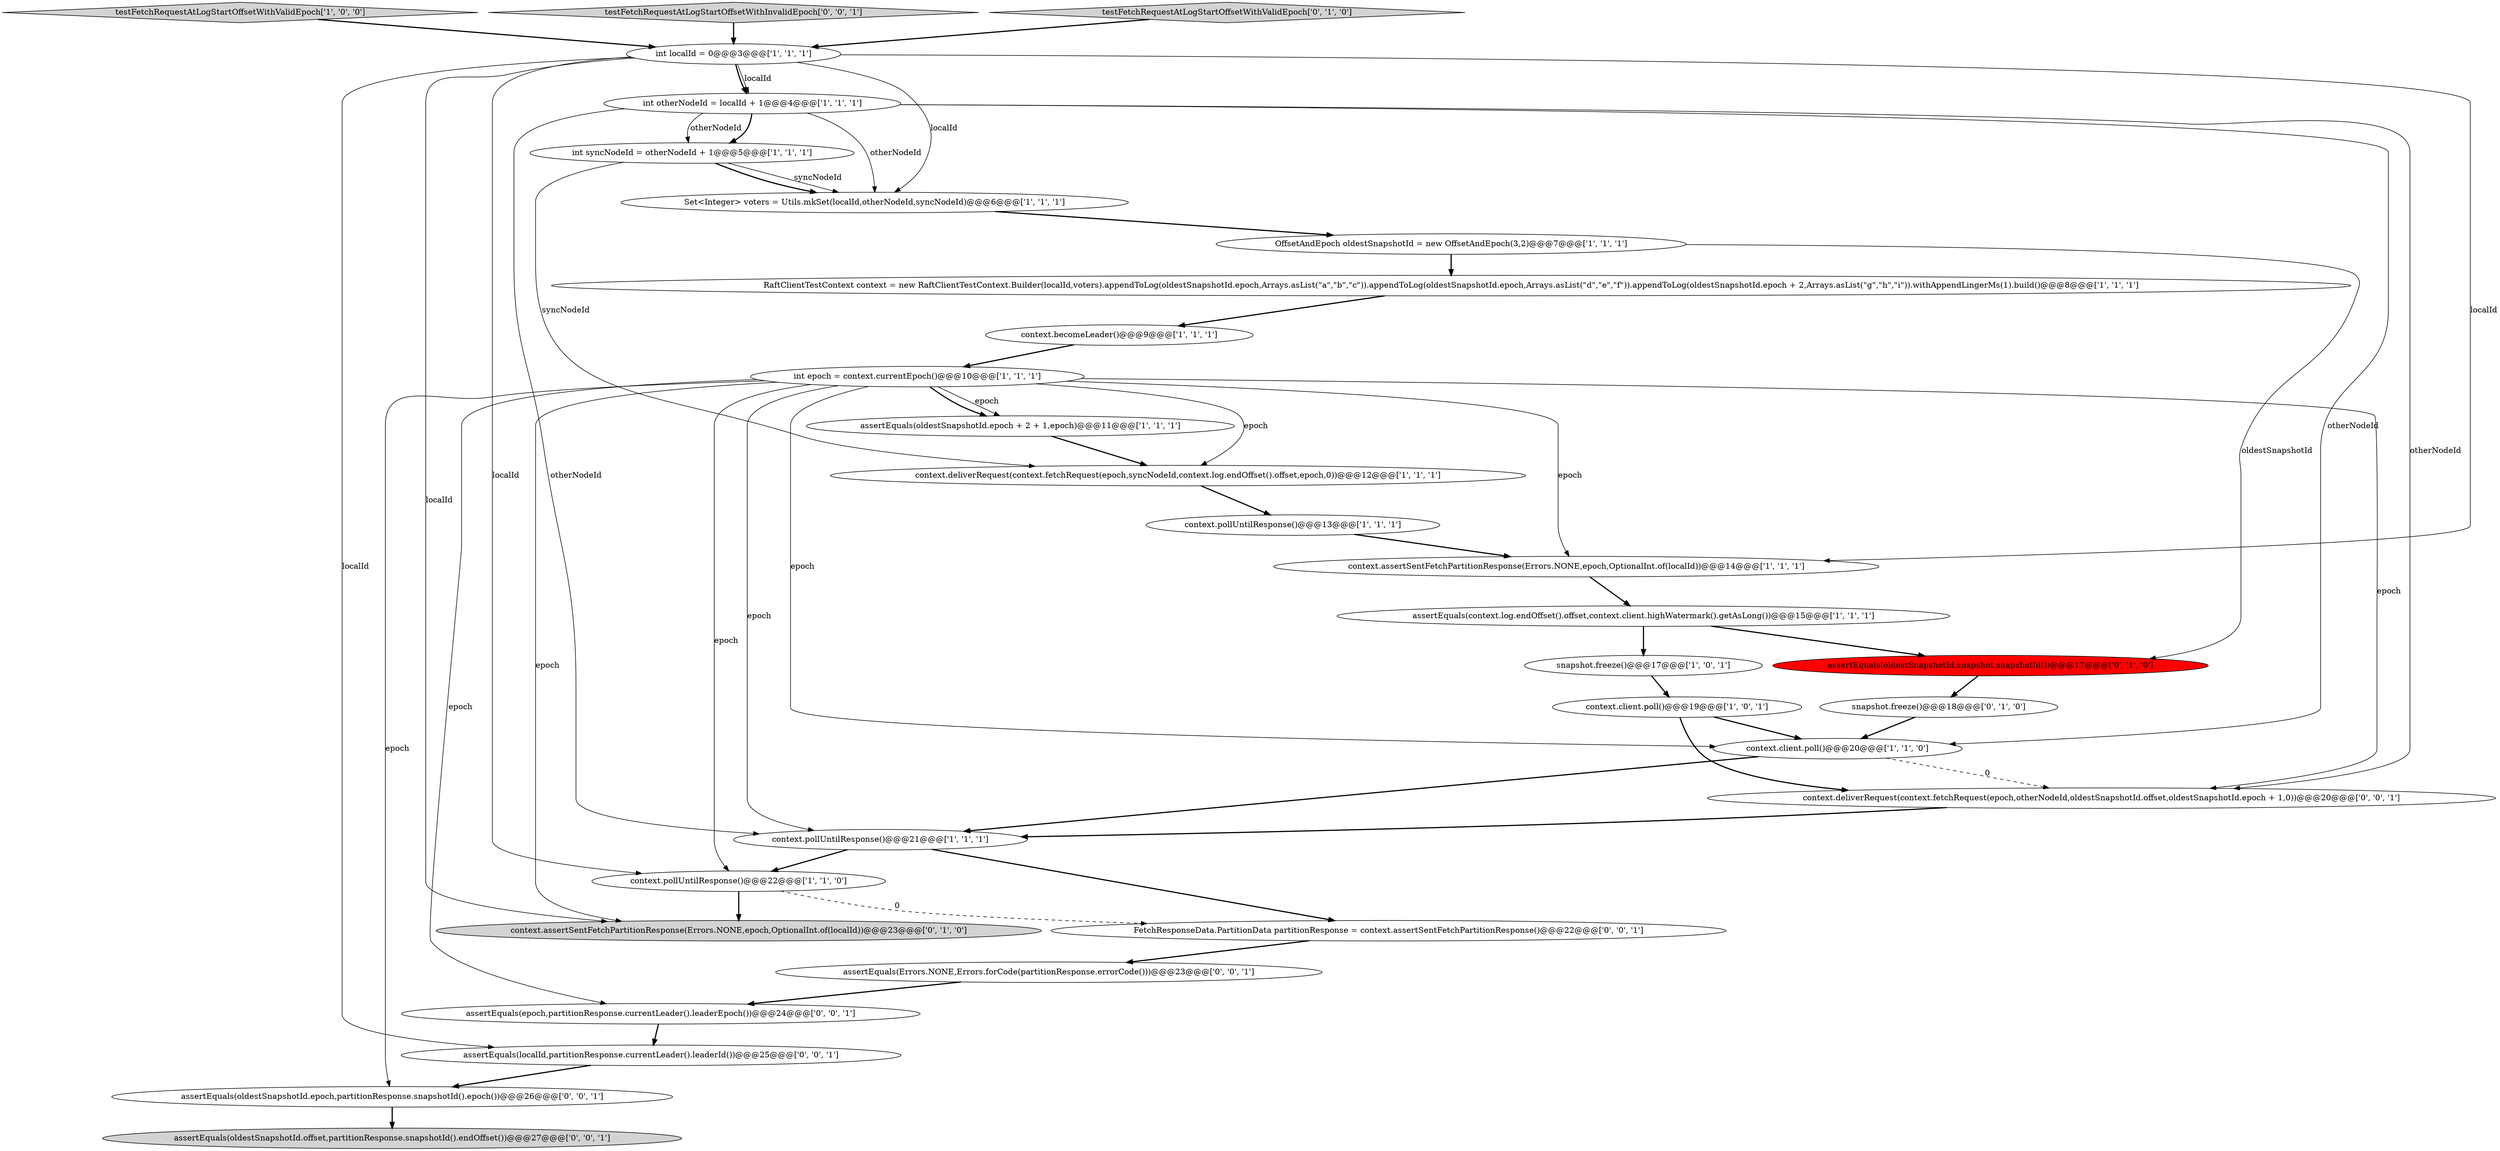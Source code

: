 digraph {
26 [style = filled, label = "context.deliverRequest(context.fetchRequest(epoch,otherNodeId,oldestSnapshotId.offset,oldestSnapshotId.epoch + 1,0))@@@20@@@['0', '0', '1']", fillcolor = white, shape = ellipse image = "AAA0AAABBB3BBB"];
18 [style = filled, label = "context.pollUntilResponse()@@@13@@@['1', '1', '1']", fillcolor = white, shape = ellipse image = "AAA0AAABBB1BBB"];
14 [style = filled, label = "context.assertSentFetchPartitionResponse(Errors.NONE,epoch,OptionalInt.of(localId))@@@14@@@['1', '1', '1']", fillcolor = white, shape = ellipse image = "AAA0AAABBB1BBB"];
20 [style = filled, label = "snapshot.freeze()@@@18@@@['0', '1', '0']", fillcolor = white, shape = ellipse image = "AAA0AAABBB2BBB"];
22 [style = filled, label = "context.assertSentFetchPartitionResponse(Errors.NONE,epoch,OptionalInt.of(localId))@@@23@@@['0', '1', '0']", fillcolor = lightgray, shape = ellipse image = "AAA0AAABBB2BBB"];
2 [style = filled, label = "Set<Integer> voters = Utils.mkSet(localId,otherNodeId,syncNodeId)@@@6@@@['1', '1', '1']", fillcolor = white, shape = ellipse image = "AAA0AAABBB1BBB"];
30 [style = filled, label = "assertEquals(oldestSnapshotId.epoch,partitionResponse.snapshotId().epoch())@@@26@@@['0', '0', '1']", fillcolor = white, shape = ellipse image = "AAA0AAABBB3BBB"];
13 [style = filled, label = "context.becomeLeader()@@@9@@@['1', '1', '1']", fillcolor = white, shape = ellipse image = "AAA0AAABBB1BBB"];
12 [style = filled, label = "testFetchRequestAtLogStartOffsetWithValidEpoch['1', '0', '0']", fillcolor = lightgray, shape = diamond image = "AAA0AAABBB1BBB"];
24 [style = filled, label = "assertEquals(Errors.NONE,Errors.forCode(partitionResponse.errorCode()))@@@23@@@['0', '0', '1']", fillcolor = white, shape = ellipse image = "AAA0AAABBB3BBB"];
25 [style = filled, label = "testFetchRequestAtLogStartOffsetWithInvalidEpoch['0', '0', '1']", fillcolor = lightgray, shape = diamond image = "AAA0AAABBB3BBB"];
0 [style = filled, label = "context.pollUntilResponse()@@@22@@@['1', '1', '0']", fillcolor = white, shape = ellipse image = "AAA0AAABBB1BBB"];
1 [style = filled, label = "context.pollUntilResponse()@@@21@@@['1', '1', '1']", fillcolor = white, shape = ellipse image = "AAA0AAABBB1BBB"];
4 [style = filled, label = "assertEquals(oldestSnapshotId.epoch + 2 + 1,epoch)@@@11@@@['1', '1', '1']", fillcolor = white, shape = ellipse image = "AAA0AAABBB1BBB"];
5 [style = filled, label = "snapshot.freeze()@@@17@@@['1', '0', '1']", fillcolor = white, shape = ellipse image = "AAA0AAABBB1BBB"];
15 [style = filled, label = "assertEquals(context.log.endOffset().offset,context.client.highWatermark().getAsLong())@@@15@@@['1', '1', '1']", fillcolor = white, shape = ellipse image = "AAA0AAABBB1BBB"];
28 [style = filled, label = "FetchResponseData.PartitionData partitionResponse = context.assertSentFetchPartitionResponse()@@@22@@@['0', '0', '1']", fillcolor = white, shape = ellipse image = "AAA0AAABBB3BBB"];
16 [style = filled, label = "int epoch = context.currentEpoch()@@@10@@@['1', '1', '1']", fillcolor = white, shape = ellipse image = "AAA0AAABBB1BBB"];
3 [style = filled, label = "OffsetAndEpoch oldestSnapshotId = new OffsetAndEpoch(3,2)@@@7@@@['1', '1', '1']", fillcolor = white, shape = ellipse image = "AAA0AAABBB1BBB"];
27 [style = filled, label = "assertEquals(oldestSnapshotId.offset,partitionResponse.snapshotId().endOffset())@@@27@@@['0', '0', '1']", fillcolor = lightgray, shape = ellipse image = "AAA0AAABBB3BBB"];
21 [style = filled, label = "assertEquals(oldestSnapshotId,snapshot.snapshotId())@@@17@@@['0', '1', '0']", fillcolor = red, shape = ellipse image = "AAA1AAABBB2BBB"];
19 [style = filled, label = "testFetchRequestAtLogStartOffsetWithValidEpoch['0', '1', '0']", fillcolor = lightgray, shape = diamond image = "AAA0AAABBB2BBB"];
9 [style = filled, label = "int syncNodeId = otherNodeId + 1@@@5@@@['1', '1', '1']", fillcolor = white, shape = ellipse image = "AAA0AAABBB1BBB"];
7 [style = filled, label = "RaftClientTestContext context = new RaftClientTestContext.Builder(localId,voters).appendToLog(oldestSnapshotId.epoch,Arrays.asList(\"a\",\"b\",\"c\")).appendToLog(oldestSnapshotId.epoch,Arrays.asList(\"d\",\"e\",\"f\")).appendToLog(oldestSnapshotId.epoch + 2,Arrays.asList(\"g\",\"h\",\"i\")).withAppendLingerMs(1).build()@@@8@@@['1', '1', '1']", fillcolor = white, shape = ellipse image = "AAA0AAABBB1BBB"];
29 [style = filled, label = "assertEquals(epoch,partitionResponse.currentLeader().leaderEpoch())@@@24@@@['0', '0', '1']", fillcolor = white, shape = ellipse image = "AAA0AAABBB3BBB"];
17 [style = filled, label = "int otherNodeId = localId + 1@@@4@@@['1', '1', '1']", fillcolor = white, shape = ellipse image = "AAA0AAABBB1BBB"];
6 [style = filled, label = "context.client.poll()@@@19@@@['1', '0', '1']", fillcolor = white, shape = ellipse image = "AAA0AAABBB1BBB"];
10 [style = filled, label = "context.client.poll()@@@20@@@['1', '1', '0']", fillcolor = white, shape = ellipse image = "AAA0AAABBB1BBB"];
8 [style = filled, label = "int localId = 0@@@3@@@['1', '1', '1']", fillcolor = white, shape = ellipse image = "AAA0AAABBB1BBB"];
23 [style = filled, label = "assertEquals(localId,partitionResponse.currentLeader().leaderId())@@@25@@@['0', '0', '1']", fillcolor = white, shape = ellipse image = "AAA0AAABBB3BBB"];
11 [style = filled, label = "context.deliverRequest(context.fetchRequest(epoch,syncNodeId,context.log.endOffset().offset,epoch,0))@@@12@@@['1', '1', '1']", fillcolor = white, shape = ellipse image = "AAA0AAABBB1BBB"];
7->13 [style = bold, label=""];
16->29 [style = solid, label="epoch"];
9->2 [style = solid, label="syncNodeId"];
16->30 [style = solid, label="epoch"];
16->1 [style = solid, label="epoch"];
6->26 [style = bold, label=""];
23->30 [style = bold, label=""];
16->11 [style = solid, label="epoch"];
17->10 [style = solid, label="otherNodeId"];
16->0 [style = solid, label="epoch"];
9->2 [style = bold, label=""];
15->21 [style = bold, label=""];
8->2 [style = solid, label="localId"];
17->9 [style = bold, label=""];
2->3 [style = bold, label=""];
26->1 [style = bold, label=""];
30->27 [style = bold, label=""];
8->17 [style = solid, label="localId"];
17->26 [style = solid, label="otherNodeId"];
24->29 [style = bold, label=""];
1->0 [style = bold, label=""];
29->23 [style = bold, label=""];
0->28 [style = dashed, label="0"];
16->10 [style = solid, label="epoch"];
16->26 [style = solid, label="epoch"];
13->16 [style = bold, label=""];
11->18 [style = bold, label=""];
15->5 [style = bold, label=""];
19->8 [style = bold, label=""];
20->10 [style = bold, label=""];
16->14 [style = solid, label="epoch"];
8->17 [style = bold, label=""];
8->22 [style = solid, label="localId"];
1->28 [style = bold, label=""];
3->21 [style = solid, label="oldestSnapshotId"];
10->26 [style = dashed, label="0"];
17->9 [style = solid, label="otherNodeId"];
21->20 [style = bold, label=""];
5->6 [style = bold, label=""];
9->11 [style = solid, label="syncNodeId"];
3->7 [style = bold, label=""];
8->0 [style = solid, label="localId"];
17->2 [style = solid, label="otherNodeId"];
12->8 [style = bold, label=""];
16->4 [style = solid, label="epoch"];
6->10 [style = bold, label=""];
0->22 [style = bold, label=""];
8->14 [style = solid, label="localId"];
16->22 [style = solid, label="epoch"];
8->23 [style = solid, label="localId"];
28->24 [style = bold, label=""];
14->15 [style = bold, label=""];
25->8 [style = bold, label=""];
16->4 [style = bold, label=""];
17->1 [style = solid, label="otherNodeId"];
4->11 [style = bold, label=""];
10->1 [style = bold, label=""];
18->14 [style = bold, label=""];
}
